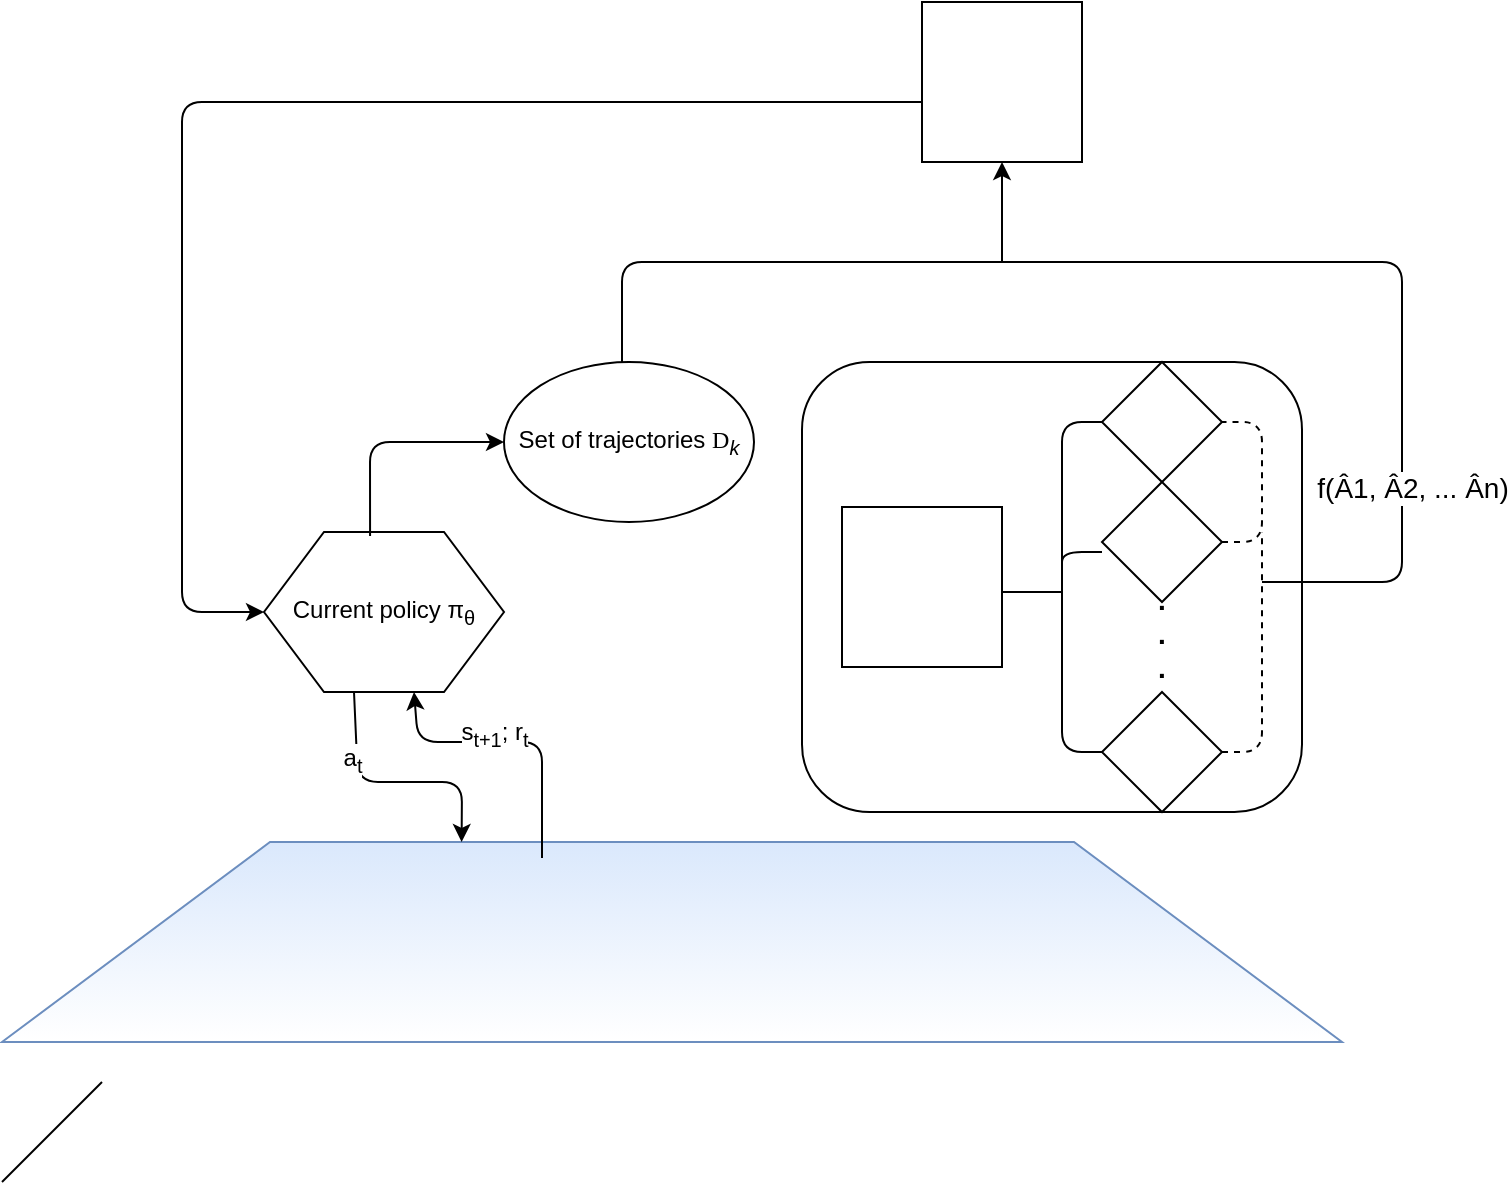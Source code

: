<mxfile version="12.4.8" type="github"><diagram id="CBtYcYN0E58j1hZvyX2C" name="Page-1"><mxGraphModel dx="1182" dy="712" grid="1" gridSize="10" guides="1" tooltips="1" connect="1" arrows="1" fold="1" page="1" pageScale="1" pageWidth="827" pageHeight="1169" math="0" shadow="0" extFonts="Mathcal^proxy?url=http%3A%2F%2Fwww.math.union.edu%2F~dpvc%2FjsMath%2Fdownload%2Fextra-fonts%2Fcmbsy10%2F10%2FjsMath-cmbsy10.ttf"><root><mxCell id="0"/><mxCell id="1" parent="0"/><mxCell id="RmzvHsGWgh_MH3iOrA_7-23" value="" style="rounded=1;whiteSpace=wrap;html=1;gradientColor=#FFFFFF;" vertex="1" parent="1"><mxGeometry x="500" y="370" width="250" height="225" as="geometry"/></mxCell><mxCell id="RmzvHsGWgh_MH3iOrA_7-1" value="" style="shape=trapezoid;perimeter=trapezoidPerimeter;whiteSpace=wrap;html=1;fillColor=#dae8fc;strokeColor=#6c8ebf;gradientColor=#FFFFFF;" vertex="1" parent="1"><mxGeometry x="100" y="610" width="670" height="100" as="geometry"/></mxCell><mxCell id="RmzvHsGWgh_MH3iOrA_7-6" value="Current policy π&lt;sub&gt;θ&lt;/sub&gt;" style="shape=hexagon;perimeter=hexagonPerimeter2;whiteSpace=wrap;html=1;" vertex="1" parent="1"><mxGeometry x="231" y="455" width="120" height="80" as="geometry"/></mxCell><mxCell id="RmzvHsGWgh_MH3iOrA_7-8" value="" style="endArrow=classic;html=1;entryX=0.625;entryY=1;entryDx=0;entryDy=0;" edge="1" parent="1" target="RmzvHsGWgh_MH3iOrA_7-6"><mxGeometry width="50" height="50" relative="1" as="geometry"><mxPoint x="370" y="618" as="sourcePoint"/><mxPoint x="410" y="570" as="targetPoint"/><Array as="points"><mxPoint x="370" y="560"/><mxPoint x="308" y="560"/></Array></mxGeometry></mxCell><mxCell id="RmzvHsGWgh_MH3iOrA_7-9" value="s&lt;sub&gt;t+1&lt;/sub&gt;; r&lt;sub&gt;t&lt;br&gt;&lt;/sub&gt;" style="text;html=1;align=center;verticalAlign=middle;resizable=0;points=[];labelBackgroundColor=#ffffff;" vertex="1" connectable="0" parent="RmzvHsGWgh_MH3iOrA_7-8"><mxGeometry x="0.13" y="-4" relative="1" as="geometry"><mxPoint as="offset"/></mxGeometry></mxCell><mxCell id="RmzvHsGWgh_MH3iOrA_7-10" value="" style="endArrow=classic;html=1;exitX=0.375;exitY=1;exitDx=0;exitDy=0;entryX=0.343;entryY=0;entryDx=0;entryDy=0;entryPerimeter=0;" edge="1" parent="1" source="RmzvHsGWgh_MH3iOrA_7-6" target="RmzvHsGWgh_MH3iOrA_7-1"><mxGeometry width="50" height="50" relative="1" as="geometry"><mxPoint x="280" y="670" as="sourcePoint"/><mxPoint x="380" y="619" as="targetPoint"/><Array as="points"><mxPoint x="278" y="580"/><mxPoint x="330" y="580"/></Array></mxGeometry></mxCell><mxCell id="RmzvHsGWgh_MH3iOrA_7-15" value="a&lt;sub&gt;t&lt;/sub&gt;" style="text;html=1;align=center;verticalAlign=middle;resizable=0;points=[];labelBackgroundColor=#ffffff;" vertex="1" connectable="0" parent="RmzvHsGWgh_MH3iOrA_7-10"><mxGeometry x="-0.465" y="-3" relative="1" as="geometry"><mxPoint as="offset"/></mxGeometry></mxCell><mxCell id="RmzvHsGWgh_MH3iOrA_7-18" value="Set of trajectories &lt;font face=&quot;Mathcal&quot;&gt;D&lt;font face=&quot;Helvetica&quot;&gt;&lt;i&gt;&lt;sub&gt;k&lt;/sub&gt;&lt;/i&gt;&lt;/font&gt;&lt;/font&gt;" style="ellipse;whiteSpace=wrap;html=1;gradientColor=#FFFFFF;" vertex="1" parent="1"><mxGeometry x="351" y="370" width="125" height="80" as="geometry"/></mxCell><mxCell id="RmzvHsGWgh_MH3iOrA_7-19" value="" style="rhombus;whiteSpace=wrap;html=1;gradientColor=#FFFFFF;" vertex="1" parent="1"><mxGeometry x="650" y="370" width="60" height="60" as="geometry"/></mxCell><mxCell id="RmzvHsGWgh_MH3iOrA_7-20" value="" style="rhombus;whiteSpace=wrap;html=1;gradientColor=#FFFFFF;" vertex="1" parent="1"><mxGeometry x="650" y="430" width="60" height="60" as="geometry"/></mxCell><mxCell id="RmzvHsGWgh_MH3iOrA_7-21" value="" style="whiteSpace=wrap;html=1;aspect=fixed;gradientColor=#FFFFFF;" vertex="1" parent="1"><mxGeometry x="560" y="190" width="80" height="80" as="geometry"/></mxCell><mxCell id="RmzvHsGWgh_MH3iOrA_7-22" value="" style="endArrow=classic;html=1;entryX=0;entryY=0.5;entryDx=0;entryDy=0;exitX=0.442;exitY=0.025;exitDx=0;exitDy=0;exitPerimeter=0;" edge="1" parent="1" source="RmzvHsGWgh_MH3iOrA_7-6" target="RmzvHsGWgh_MH3iOrA_7-18"><mxGeometry width="50" height="50" relative="1" as="geometry"><mxPoint x="280" y="450" as="sourcePoint"/><mxPoint x="330" y="380" as="targetPoint"/><Array as="points"><mxPoint x="284" y="410"/></Array></mxGeometry></mxCell><mxCell id="RmzvHsGWgh_MH3iOrA_7-30" value="" style="endArrow=none;dashed=1;html=1;exitX=1;exitY=0.5;exitDx=0;exitDy=0;entryX=1;entryY=0.5;entryDx=0;entryDy=0;" edge="1" parent="1" source="RmzvHsGWgh_MH3iOrA_7-20" target="RmzvHsGWgh_MH3iOrA_7-19"><mxGeometry width="50" height="50" relative="1" as="geometry"><mxPoint x="680" y="485" as="sourcePoint"/><mxPoint x="730" y="435" as="targetPoint"/><Array as="points"><mxPoint x="730" y="460"/><mxPoint x="730" y="400"/></Array></mxGeometry></mxCell><mxCell id="RmzvHsGWgh_MH3iOrA_7-31" value="" style="whiteSpace=wrap;html=1;aspect=fixed;gradientColor=#FFFFFF;" vertex="1" parent="1"><mxGeometry x="520" y="442.5" width="80" height="80" as="geometry"/></mxCell><mxCell id="RmzvHsGWgh_MH3iOrA_7-32" value="" style="rhombus;whiteSpace=wrap;html=1;gradientColor=#FFFFFF;" vertex="1" parent="1"><mxGeometry x="650" y="535" width="60" height="60" as="geometry"/></mxCell><mxCell id="RmzvHsGWgh_MH3iOrA_7-34" value="" style="endArrow=none;dashed=1;html=1;exitX=1;exitY=0.5;exitDx=0;exitDy=0;" edge="1" parent="1" source="RmzvHsGWgh_MH3iOrA_7-32"><mxGeometry width="50" height="50" relative="1" as="geometry"><mxPoint x="710" y="525" as="sourcePoint"/><mxPoint x="730" y="455" as="targetPoint"/><Array as="points"><mxPoint x="730" y="565"/></Array></mxGeometry></mxCell><mxCell id="RmzvHsGWgh_MH3iOrA_7-37" value="&lt;div style=&quot;font-size: 14px;&quot;&gt;.&lt;/div&gt;&lt;div style=&quot;font-size: 14px;&quot;&gt;.&lt;/div&gt;&lt;div style=&quot;font-size: 14px;&quot;&gt;.&lt;br style=&quot;font-size: 14px;&quot;&gt;&lt;/div&gt;" style="text;html=1;strokeColor=none;fillColor=none;align=center;verticalAlign=middle;whiteSpace=wrap;rounded=0;spacingTop=-18;fontSize=14;fontStyle=1" vertex="1" parent="1"><mxGeometry x="660" y="515" width="40" as="geometry"/></mxCell><mxCell id="RmzvHsGWgh_MH3iOrA_7-44" value="" style="endArrow=none;html=1;fontSize=14;entryX=0;entryY=0.5;entryDx=0;entryDy=0;" edge="1" parent="1" target="RmzvHsGWgh_MH3iOrA_7-19"><mxGeometry width="50" height="50" relative="1" as="geometry"><mxPoint x="630" y="483" as="sourcePoint"/><mxPoint x="630" y="455" as="targetPoint"/><Array as="points"><mxPoint x="630" y="465"/><mxPoint x="630" y="400"/></Array></mxGeometry></mxCell><mxCell id="RmzvHsGWgh_MH3iOrA_7-45" value="" style="endArrow=none;html=1;fontSize=14;exitX=0;exitY=0.5;exitDx=0;exitDy=0;entryX=0;entryY=0.583;entryDx=0;entryDy=0;entryPerimeter=0;" edge="1" parent="1" source="RmzvHsGWgh_MH3iOrA_7-32" target="RmzvHsGWgh_MH3iOrA_7-20"><mxGeometry width="50" height="50" relative="1" as="geometry"><mxPoint x="600" y="507.5" as="sourcePoint"/><mxPoint x="650" y="457.5" as="targetPoint"/><Array as="points"><mxPoint x="630" y="565"/><mxPoint x="630" y="485"/><mxPoint x="630" y="465"/></Array></mxGeometry></mxCell><mxCell id="RmzvHsGWgh_MH3iOrA_7-46" value="" style="endArrow=none;html=1;fontSize=14;" edge="1" parent="1"><mxGeometry width="50" height="50" relative="1" as="geometry"><mxPoint x="600" y="485" as="sourcePoint"/><mxPoint x="630" y="485" as="targetPoint"/></mxGeometry></mxCell><mxCell id="RmzvHsGWgh_MH3iOrA_7-48" value="" style="endArrow=none;html=1;fontSize=14;" edge="1" parent="1"><mxGeometry width="50" height="50" relative="1" as="geometry"><mxPoint x="100" y="780" as="sourcePoint"/><mxPoint x="150" y="730" as="targetPoint"/></mxGeometry></mxCell><mxCell id="RmzvHsGWgh_MH3iOrA_7-51" value="" style="endArrow=none;html=1;fontSize=14;" edge="1" parent="1"><mxGeometry width="50" height="50" relative="1" as="geometry"><mxPoint x="410" y="370" as="sourcePoint"/><mxPoint x="730" y="480" as="targetPoint"/><Array as="points"><mxPoint x="410" y="320"/><mxPoint x="600" y="320"/><mxPoint x="800" y="320"/><mxPoint x="800" y="480"/></Array></mxGeometry></mxCell><mxCell id="RmzvHsGWgh_MH3iOrA_7-55" value="f(Â1, Â2, ... Ân)" style="text;html=1;align=center;verticalAlign=middle;resizable=0;points=[];labelBackgroundColor=#ffffff;fontSize=14;" vertex="1" connectable="0" parent="RmzvHsGWgh_MH3iOrA_7-51"><mxGeometry x="0.651" y="5" relative="1" as="geometry"><mxPoint as="offset"/></mxGeometry></mxCell><mxCell id="RmzvHsGWgh_MH3iOrA_7-54" value="" style="endArrow=classic;html=1;fontSize=14;" edge="1" parent="1" target="RmzvHsGWgh_MH3iOrA_7-21"><mxGeometry width="50" height="50" relative="1" as="geometry"><mxPoint x="600" y="320" as="sourcePoint"/><mxPoint x="650" y="270" as="targetPoint"/><Array as="points"/></mxGeometry></mxCell><mxCell id="RmzvHsGWgh_MH3iOrA_7-56" value="" style="endArrow=classic;html=1;fontSize=14;entryX=0;entryY=0.5;entryDx=0;entryDy=0;" edge="1" parent="1" target="RmzvHsGWgh_MH3iOrA_7-6"><mxGeometry width="50" height="50" relative="1" as="geometry"><mxPoint x="560" y="240" as="sourcePoint"/><mxPoint x="610" y="190" as="targetPoint"/><Array as="points"><mxPoint x="190" y="240"/><mxPoint x="190" y="495"/></Array></mxGeometry></mxCell></root></mxGraphModel></diagram></mxfile>
